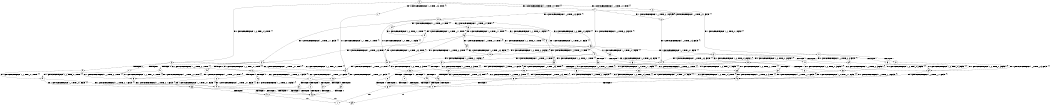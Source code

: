 digraph BCG {
size = "7, 10.5";
center = TRUE;
node [shape = circle];
0 [peripheries = 2];
0 -> 1 [label = "EX !0 !ATOMIC_EXCH_BRANCH (1, +0, TRUE, +0, 3, TRUE) !{}"];
0 -> 2 [label = "EX !1 !ATOMIC_EXCH_BRANCH (1, +1, TRUE, +0, 1, TRUE) !{}"];
0 -> 3 [label = "EX !0 !ATOMIC_EXCH_BRANCH (1, +0, TRUE, +0, 3, TRUE) !{}"];
0 -> 4 [label = "EX !1 !ATOMIC_EXCH_BRANCH (1, +1, TRUE, +0, 1, TRUE) !{}"];
1 -> 5 [label = "EX !1 !ATOMIC_EXCH_BRANCH (1, +1, TRUE, +0, 1, TRUE) !{}"];
2 -> 6 [label = "EX !1 !ATOMIC_EXCH_BRANCH (1, +1, TRUE, +0, 1, FALSE) !{}"];
3 -> 5 [label = "EX !1 !ATOMIC_EXCH_BRANCH (1, +1, TRUE, +0, 1, TRUE) !{}"];
3 -> 7 [label = "TERMINATE !0"];
3 -> 8 [label = "EX !1 !ATOMIC_EXCH_BRANCH (1, +1, TRUE, +0, 1, TRUE) !{}"];
3 -> 9 [label = "TERMINATE !0"];
4 -> 6 [label = "EX !1 !ATOMIC_EXCH_BRANCH (1, +1, TRUE, +0, 1, FALSE) !{}"];
4 -> 10 [label = "EX !0 !ATOMIC_EXCH_BRANCH (1, +0, TRUE, +0, 3, FALSE) !{}"];
4 -> 11 [label = "EX !1 !ATOMIC_EXCH_BRANCH (1, +1, TRUE, +0, 1, FALSE) !{}"];
4 -> 12 [label = "EX !0 !ATOMIC_EXCH_BRANCH (1, +0, TRUE, +0, 3, FALSE) !{}"];
5 -> 13 [label = "EX !1 !ATOMIC_EXCH_BRANCH (1, +1, TRUE, +0, 1, FALSE) !{}"];
6 -> 14 [label = "EX !0 !ATOMIC_EXCH_BRANCH (1, +0, TRUE, +0, 3, FALSE) !{}"];
7 -> 15 [label = "EX !1 !ATOMIC_EXCH_BRANCH (1, +1, TRUE, +0, 1, TRUE) !{}"];
8 -> 13 [label = "EX !1 !ATOMIC_EXCH_BRANCH (1, +1, TRUE, +0, 1, FALSE) !{}"];
8 -> 16 [label = "TERMINATE !0"];
8 -> 17 [label = "EX !1 !ATOMIC_EXCH_BRANCH (1, +1, TRUE, +0, 1, FALSE) !{}"];
8 -> 18 [label = "TERMINATE !0"];
9 -> 15 [label = "EX !1 !ATOMIC_EXCH_BRANCH (1, +1, TRUE, +0, 1, TRUE) !{}"];
9 -> 19 [label = "EX !1 !ATOMIC_EXCH_BRANCH (1, +1, TRUE, +0, 1, TRUE) !{}"];
10 -> 20 [label = "EX !0 !ATOMIC_EXCH_BRANCH (1, +0, TRUE, +1, 1, FALSE) !{}"];
11 -> 14 [label = "EX !0 !ATOMIC_EXCH_BRANCH (1, +0, TRUE, +0, 3, FALSE) !{}"];
11 -> 21 [label = "TERMINATE !1"];
11 -> 22 [label = "EX !0 !ATOMIC_EXCH_BRANCH (1, +0, TRUE, +0, 3, FALSE) !{}"];
11 -> 23 [label = "TERMINATE !1"];
12 -> 20 [label = "EX !0 !ATOMIC_EXCH_BRANCH (1, +0, TRUE, +1, 1, FALSE) !{}"];
12 -> 24 [label = "EX !1 !ATOMIC_EXCH_BRANCH (1, +1, TRUE, +0, 1, TRUE) !{}"];
12 -> 25 [label = "EX !0 !ATOMIC_EXCH_BRANCH (1, +0, TRUE, +1, 1, FALSE) !{}"];
12 -> 26 [label = "EX !1 !ATOMIC_EXCH_BRANCH (1, +1, TRUE, +0, 1, TRUE) !{}"];
13 -> 27 [label = "TERMINATE !0"];
14 -> 28 [label = "EX !0 !ATOMIC_EXCH_BRANCH (1, +0, TRUE, +1, 1, FALSE) !{}"];
15 -> 29 [label = "EX !1 !ATOMIC_EXCH_BRANCH (1, +1, TRUE, +0, 1, FALSE) !{}"];
16 -> 29 [label = "EX !1 !ATOMIC_EXCH_BRANCH (1, +1, TRUE, +0, 1, FALSE) !{}"];
17 -> 27 [label = "TERMINATE !0"];
17 -> 30 [label = "TERMINATE !1"];
17 -> 31 [label = "TERMINATE !0"];
17 -> 32 [label = "TERMINATE !1"];
18 -> 29 [label = "EX !1 !ATOMIC_EXCH_BRANCH (1, +1, TRUE, +0, 1, FALSE) !{}"];
18 -> 33 [label = "EX !1 !ATOMIC_EXCH_BRANCH (1, +1, TRUE, +0, 1, FALSE) !{}"];
19 -> 29 [label = "EX !1 !ATOMIC_EXCH_BRANCH (1, +1, TRUE, +0, 1, FALSE) !{}"];
19 -> 33 [label = "EX !1 !ATOMIC_EXCH_BRANCH (1, +1, TRUE, +0, 1, FALSE) !{}"];
20 -> 5 [label = "EX !1 !ATOMIC_EXCH_BRANCH (1, +1, TRUE, +0, 1, TRUE) !{}"];
21 -> 34 [label = "EX !0 !ATOMIC_EXCH_BRANCH (1, +0, TRUE, +0, 3, FALSE) !{}"];
22 -> 28 [label = "EX !0 !ATOMIC_EXCH_BRANCH (1, +0, TRUE, +1, 1, FALSE) !{}"];
22 -> 35 [label = "TERMINATE !1"];
22 -> 36 [label = "EX !0 !ATOMIC_EXCH_BRANCH (1, +0, TRUE, +1, 1, FALSE) !{}"];
22 -> 37 [label = "TERMINATE !1"];
23 -> 34 [label = "EX !0 !ATOMIC_EXCH_BRANCH (1, +0, TRUE, +0, 3, FALSE) !{}"];
23 -> 38 [label = "EX !0 !ATOMIC_EXCH_BRANCH (1, +0, TRUE, +0, 3, FALSE) !{}"];
24 -> 39 [label = "EX !0 !ATOMIC_EXCH_BRANCH (1, +0, TRUE, +1, 1, TRUE) !{}"];
25 -> 5 [label = "EX !1 !ATOMIC_EXCH_BRANCH (1, +1, TRUE, +0, 1, TRUE) !{}"];
25 -> 40 [label = "TERMINATE !0"];
25 -> 8 [label = "EX !1 !ATOMIC_EXCH_BRANCH (1, +1, TRUE, +0, 1, TRUE) !{}"];
25 -> 41 [label = "TERMINATE !0"];
26 -> 39 [label = "EX !0 !ATOMIC_EXCH_BRANCH (1, +0, TRUE, +1, 1, TRUE) !{}"];
26 -> 42 [label = "EX !1 !ATOMIC_EXCH_BRANCH (1, +1, TRUE, +0, 1, FALSE) !{}"];
26 -> 43 [label = "EX !0 !ATOMIC_EXCH_BRANCH (1, +0, TRUE, +1, 1, TRUE) !{}"];
26 -> 44 [label = "EX !1 !ATOMIC_EXCH_BRANCH (1, +1, TRUE, +0, 1, FALSE) !{}"];
27 -> 45 [label = "TERMINATE !1"];
28 -> 46 [label = "TERMINATE !0"];
29 -> 45 [label = "TERMINATE !1"];
30 -> 45 [label = "TERMINATE !0"];
31 -> 45 [label = "TERMINATE !1"];
31 -> 47 [label = "TERMINATE !1"];
32 -> 45 [label = "TERMINATE !0"];
32 -> 47 [label = "TERMINATE !0"];
33 -> 45 [label = "TERMINATE !1"];
33 -> 47 [label = "TERMINATE !1"];
34 -> 48 [label = "EX !0 !ATOMIC_EXCH_BRANCH (1, +0, TRUE, +1, 1, FALSE) !{}"];
35 -> 48 [label = "EX !0 !ATOMIC_EXCH_BRANCH (1, +0, TRUE, +1, 1, FALSE) !{}"];
36 -> 46 [label = "TERMINATE !0"];
36 -> 49 [label = "TERMINATE !1"];
36 -> 50 [label = "TERMINATE !0"];
36 -> 51 [label = "TERMINATE !1"];
37 -> 48 [label = "EX !0 !ATOMIC_EXCH_BRANCH (1, +0, TRUE, +1, 1, FALSE) !{}"];
37 -> 52 [label = "EX !0 !ATOMIC_EXCH_BRANCH (1, +0, TRUE, +1, 1, FALSE) !{}"];
38 -> 48 [label = "EX !0 !ATOMIC_EXCH_BRANCH (1, +0, TRUE, +1, 1, FALSE) !{}"];
38 -> 52 [label = "EX !0 !ATOMIC_EXCH_BRANCH (1, +0, TRUE, +1, 1, FALSE) !{}"];
39 -> 20 [label = "EX !0 !ATOMIC_EXCH_BRANCH (1, +0, TRUE, +0, 3, TRUE) !{}"];
40 -> 15 [label = "EX !1 !ATOMIC_EXCH_BRANCH (1, +1, TRUE, +0, 1, TRUE) !{}"];
41 -> 15 [label = "EX !1 !ATOMIC_EXCH_BRANCH (1, +1, TRUE, +0, 1, TRUE) !{}"];
41 -> 19 [label = "EX !1 !ATOMIC_EXCH_BRANCH (1, +1, TRUE, +0, 1, TRUE) !{}"];
42 -> 53 [label = "EX !0 !ATOMIC_EXCH_BRANCH (1, +0, TRUE, +1, 1, TRUE) !{}"];
43 -> 20 [label = "EX !0 !ATOMIC_EXCH_BRANCH (1, +0, TRUE, +0, 3, TRUE) !{}"];
43 -> 54 [label = "EX !1 !ATOMIC_EXCH_BRANCH (1, +1, TRUE, +0, 1, TRUE) !{}"];
43 -> 25 [label = "EX !0 !ATOMIC_EXCH_BRANCH (1, +0, TRUE, +0, 3, TRUE) !{}"];
43 -> 55 [label = "EX !1 !ATOMIC_EXCH_BRANCH (1, +1, TRUE, +0, 1, TRUE) !{}"];
44 -> 53 [label = "EX !0 !ATOMIC_EXCH_BRANCH (1, +0, TRUE, +1, 1, TRUE) !{}"];
44 -> 56 [label = "TERMINATE !1"];
44 -> 57 [label = "EX !0 !ATOMIC_EXCH_BRANCH (1, +0, TRUE, +1, 1, TRUE) !{}"];
44 -> 58 [label = "TERMINATE !1"];
45 -> 59 [label = "exit"];
46 -> 60 [label = "TERMINATE !1"];
47 -> 61 [label = "exit"];
48 -> 60 [label = "TERMINATE !0"];
49 -> 60 [label = "TERMINATE !0"];
50 -> 60 [label = "TERMINATE !1"];
50 -> 62 [label = "TERMINATE !1"];
51 -> 60 [label = "TERMINATE !0"];
51 -> 62 [label = "TERMINATE !0"];
52 -> 60 [label = "TERMINATE !0"];
52 -> 62 [label = "TERMINATE !0"];
53 -> 28 [label = "EX !0 !ATOMIC_EXCH_BRANCH (1, +0, TRUE, +0, 3, TRUE) !{}"];
54 -> 10 [label = "EX !0 !ATOMIC_EXCH_BRANCH (1, +0, TRUE, +0, 3, FALSE) !{}"];
55 -> 10 [label = "EX !0 !ATOMIC_EXCH_BRANCH (1, +0, TRUE, +0, 3, FALSE) !{}"];
55 -> 63 [label = "EX !1 !ATOMIC_EXCH_BRANCH (1, +1, TRUE, +0, 1, FALSE) !{}"];
55 -> 12 [label = "EX !0 !ATOMIC_EXCH_BRANCH (1, +0, TRUE, +0, 3, FALSE) !{}"];
55 -> 64 [label = "EX !1 !ATOMIC_EXCH_BRANCH (1, +1, TRUE, +0, 1, FALSE) !{}"];
56 -> 65 [label = "EX !0 !ATOMIC_EXCH_BRANCH (1, +0, TRUE, +1, 1, TRUE) !{}"];
57 -> 28 [label = "EX !0 !ATOMIC_EXCH_BRANCH (1, +0, TRUE, +0, 3, TRUE) !{}"];
57 -> 66 [label = "TERMINATE !1"];
57 -> 36 [label = "EX !0 !ATOMIC_EXCH_BRANCH (1, +0, TRUE, +0, 3, TRUE) !{}"];
57 -> 67 [label = "TERMINATE !1"];
58 -> 65 [label = "EX !0 !ATOMIC_EXCH_BRANCH (1, +0, TRUE, +1, 1, TRUE) !{}"];
58 -> 68 [label = "EX !0 !ATOMIC_EXCH_BRANCH (1, +0, TRUE, +1, 1, TRUE) !{}"];
60 -> 59 [label = "exit"];
62 -> 61 [label = "exit"];
63 -> 14 [label = "EX !0 !ATOMIC_EXCH_BRANCH (1, +0, TRUE, +0, 3, FALSE) !{}"];
64 -> 14 [label = "EX !0 !ATOMIC_EXCH_BRANCH (1, +0, TRUE, +0, 3, FALSE) !{}"];
64 -> 69 [label = "TERMINATE !1"];
64 -> 22 [label = "EX !0 !ATOMIC_EXCH_BRANCH (1, +0, TRUE, +0, 3, FALSE) !{}"];
64 -> 70 [label = "TERMINATE !1"];
65 -> 48 [label = "EX !0 !ATOMIC_EXCH_BRANCH (1, +0, TRUE, +0, 3, TRUE) !{}"];
66 -> 48 [label = "EX !0 !ATOMIC_EXCH_BRANCH (1, +0, TRUE, +0, 3, TRUE) !{}"];
67 -> 48 [label = "EX !0 !ATOMIC_EXCH_BRANCH (1, +0, TRUE, +0, 3, TRUE) !{}"];
67 -> 52 [label = "EX !0 !ATOMIC_EXCH_BRANCH (1, +0, TRUE, +0, 3, TRUE) !{}"];
68 -> 48 [label = "EX !0 !ATOMIC_EXCH_BRANCH (1, +0, TRUE, +0, 3, TRUE) !{}"];
68 -> 52 [label = "EX !0 !ATOMIC_EXCH_BRANCH (1, +0, TRUE, +0, 3, TRUE) !{}"];
69 -> 34 [label = "EX !0 !ATOMIC_EXCH_BRANCH (1, +0, TRUE, +0, 3, FALSE) !{}"];
70 -> 34 [label = "EX !0 !ATOMIC_EXCH_BRANCH (1, +0, TRUE, +0, 3, FALSE) !{}"];
70 -> 38 [label = "EX !0 !ATOMIC_EXCH_BRANCH (1, +0, TRUE, +0, 3, FALSE) !{}"];
}
